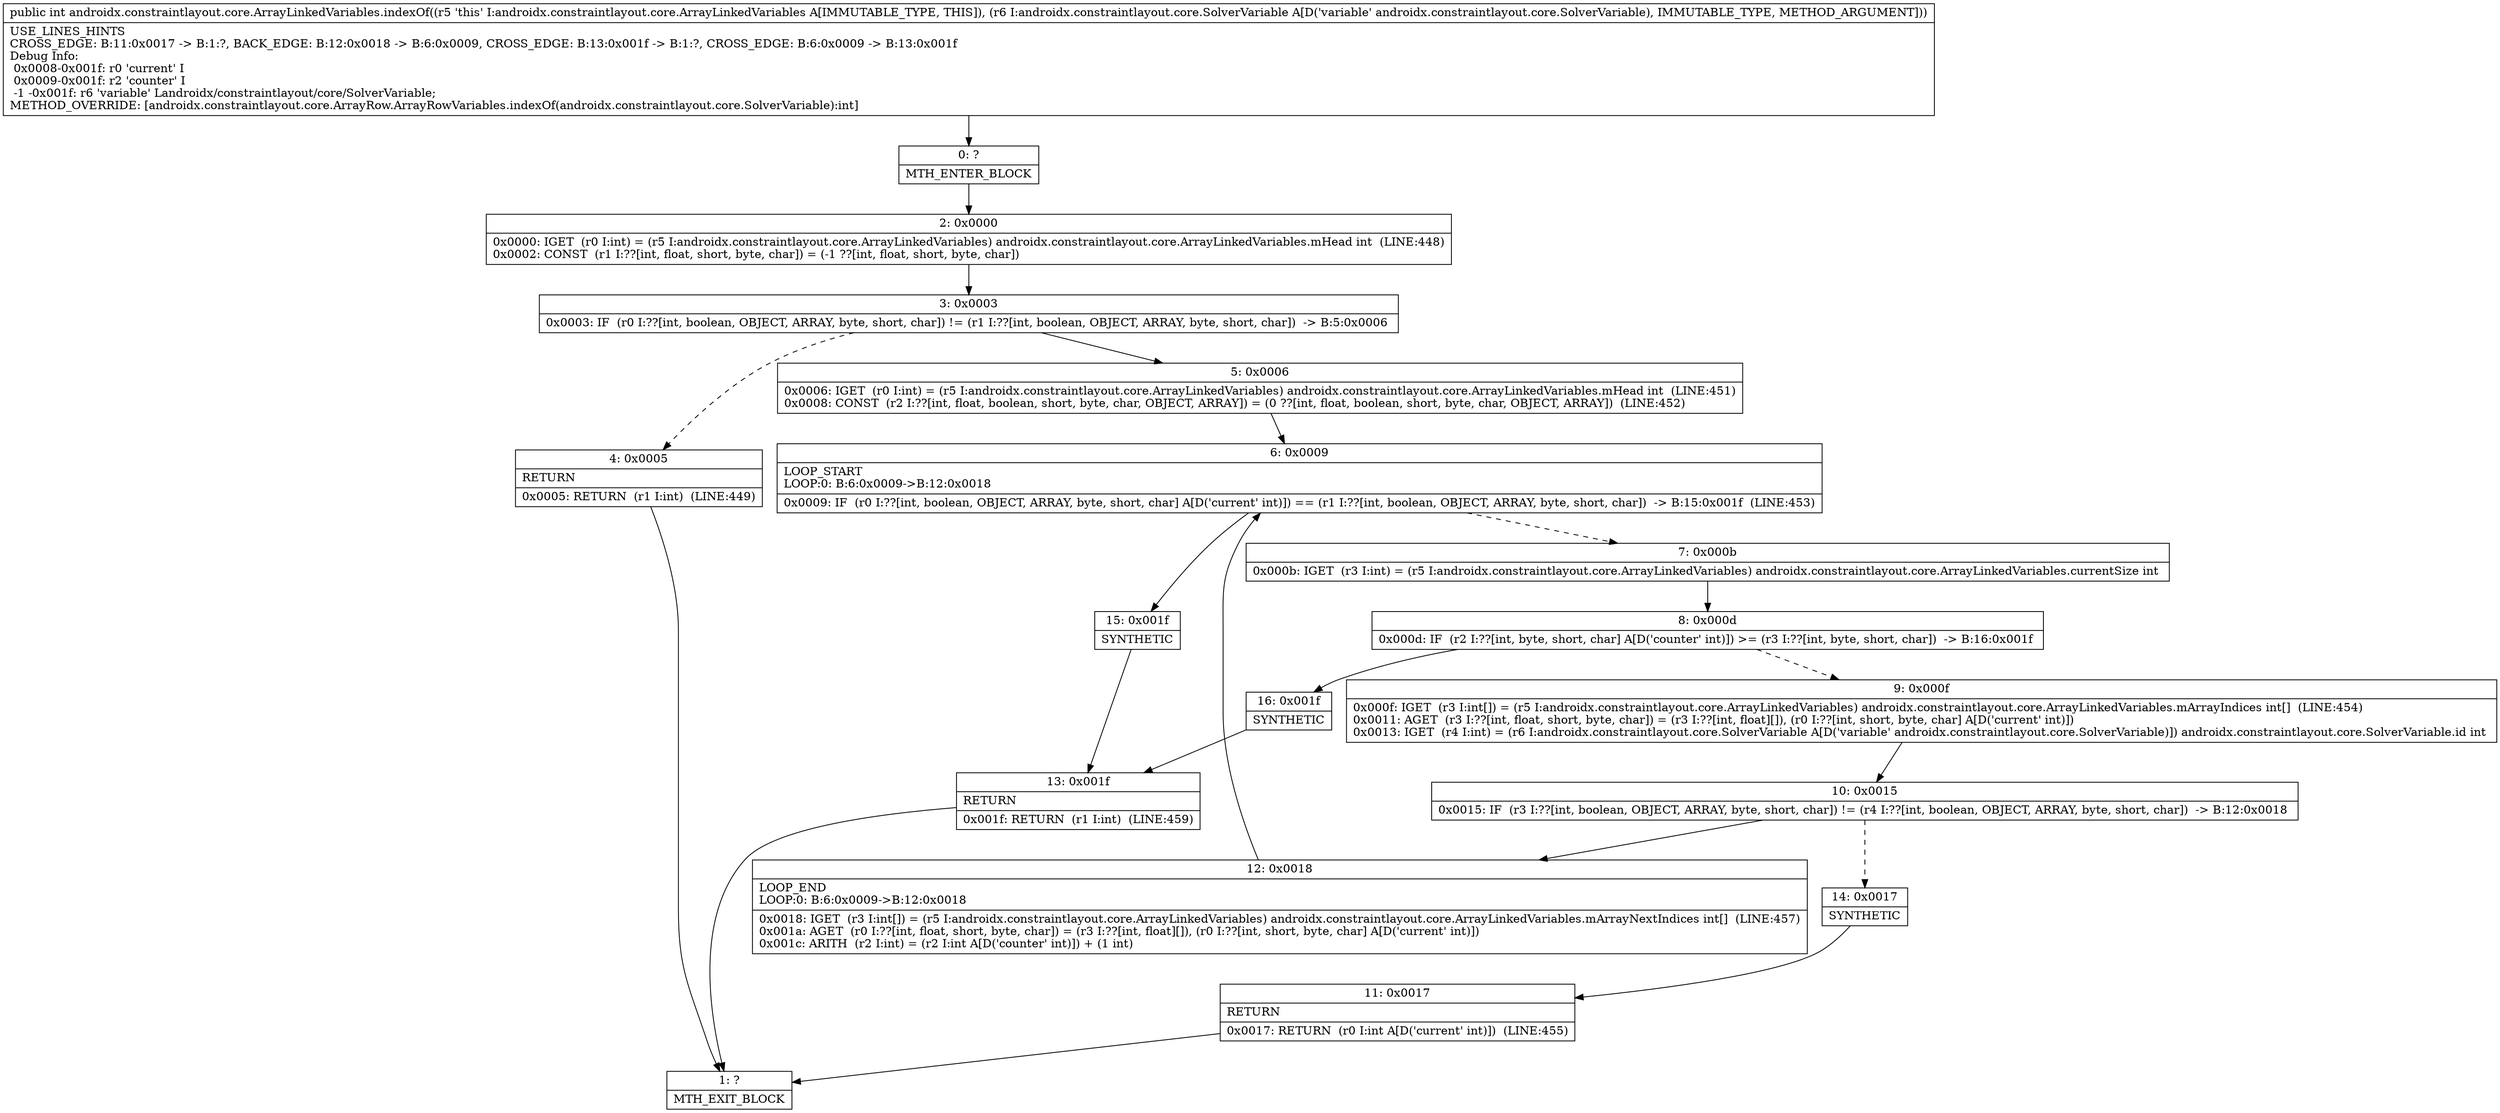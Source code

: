 digraph "CFG forandroidx.constraintlayout.core.ArrayLinkedVariables.indexOf(Landroidx\/constraintlayout\/core\/SolverVariable;)I" {
Node_0 [shape=record,label="{0\:\ ?|MTH_ENTER_BLOCK\l}"];
Node_2 [shape=record,label="{2\:\ 0x0000|0x0000: IGET  (r0 I:int) = (r5 I:androidx.constraintlayout.core.ArrayLinkedVariables) androidx.constraintlayout.core.ArrayLinkedVariables.mHead int  (LINE:448)\l0x0002: CONST  (r1 I:??[int, float, short, byte, char]) = (\-1 ??[int, float, short, byte, char]) \l}"];
Node_3 [shape=record,label="{3\:\ 0x0003|0x0003: IF  (r0 I:??[int, boolean, OBJECT, ARRAY, byte, short, char]) != (r1 I:??[int, boolean, OBJECT, ARRAY, byte, short, char])  \-\> B:5:0x0006 \l}"];
Node_4 [shape=record,label="{4\:\ 0x0005|RETURN\l|0x0005: RETURN  (r1 I:int)  (LINE:449)\l}"];
Node_1 [shape=record,label="{1\:\ ?|MTH_EXIT_BLOCK\l}"];
Node_5 [shape=record,label="{5\:\ 0x0006|0x0006: IGET  (r0 I:int) = (r5 I:androidx.constraintlayout.core.ArrayLinkedVariables) androidx.constraintlayout.core.ArrayLinkedVariables.mHead int  (LINE:451)\l0x0008: CONST  (r2 I:??[int, float, boolean, short, byte, char, OBJECT, ARRAY]) = (0 ??[int, float, boolean, short, byte, char, OBJECT, ARRAY])  (LINE:452)\l}"];
Node_6 [shape=record,label="{6\:\ 0x0009|LOOP_START\lLOOP:0: B:6:0x0009\-\>B:12:0x0018\l|0x0009: IF  (r0 I:??[int, boolean, OBJECT, ARRAY, byte, short, char] A[D('current' int)]) == (r1 I:??[int, boolean, OBJECT, ARRAY, byte, short, char])  \-\> B:15:0x001f  (LINE:453)\l}"];
Node_7 [shape=record,label="{7\:\ 0x000b|0x000b: IGET  (r3 I:int) = (r5 I:androidx.constraintlayout.core.ArrayLinkedVariables) androidx.constraintlayout.core.ArrayLinkedVariables.currentSize int \l}"];
Node_8 [shape=record,label="{8\:\ 0x000d|0x000d: IF  (r2 I:??[int, byte, short, char] A[D('counter' int)]) \>= (r3 I:??[int, byte, short, char])  \-\> B:16:0x001f \l}"];
Node_9 [shape=record,label="{9\:\ 0x000f|0x000f: IGET  (r3 I:int[]) = (r5 I:androidx.constraintlayout.core.ArrayLinkedVariables) androidx.constraintlayout.core.ArrayLinkedVariables.mArrayIndices int[]  (LINE:454)\l0x0011: AGET  (r3 I:??[int, float, short, byte, char]) = (r3 I:??[int, float][]), (r0 I:??[int, short, byte, char] A[D('current' int)]) \l0x0013: IGET  (r4 I:int) = (r6 I:androidx.constraintlayout.core.SolverVariable A[D('variable' androidx.constraintlayout.core.SolverVariable)]) androidx.constraintlayout.core.SolverVariable.id int \l}"];
Node_10 [shape=record,label="{10\:\ 0x0015|0x0015: IF  (r3 I:??[int, boolean, OBJECT, ARRAY, byte, short, char]) != (r4 I:??[int, boolean, OBJECT, ARRAY, byte, short, char])  \-\> B:12:0x0018 \l}"];
Node_12 [shape=record,label="{12\:\ 0x0018|LOOP_END\lLOOP:0: B:6:0x0009\-\>B:12:0x0018\l|0x0018: IGET  (r3 I:int[]) = (r5 I:androidx.constraintlayout.core.ArrayLinkedVariables) androidx.constraintlayout.core.ArrayLinkedVariables.mArrayNextIndices int[]  (LINE:457)\l0x001a: AGET  (r0 I:??[int, float, short, byte, char]) = (r3 I:??[int, float][]), (r0 I:??[int, short, byte, char] A[D('current' int)]) \l0x001c: ARITH  (r2 I:int) = (r2 I:int A[D('counter' int)]) + (1 int) \l}"];
Node_14 [shape=record,label="{14\:\ 0x0017|SYNTHETIC\l}"];
Node_11 [shape=record,label="{11\:\ 0x0017|RETURN\l|0x0017: RETURN  (r0 I:int A[D('current' int)])  (LINE:455)\l}"];
Node_16 [shape=record,label="{16\:\ 0x001f|SYNTHETIC\l}"];
Node_13 [shape=record,label="{13\:\ 0x001f|RETURN\l|0x001f: RETURN  (r1 I:int)  (LINE:459)\l}"];
Node_15 [shape=record,label="{15\:\ 0x001f|SYNTHETIC\l}"];
MethodNode[shape=record,label="{public int androidx.constraintlayout.core.ArrayLinkedVariables.indexOf((r5 'this' I:androidx.constraintlayout.core.ArrayLinkedVariables A[IMMUTABLE_TYPE, THIS]), (r6 I:androidx.constraintlayout.core.SolverVariable A[D('variable' androidx.constraintlayout.core.SolverVariable), IMMUTABLE_TYPE, METHOD_ARGUMENT]))  | USE_LINES_HINTS\lCROSS_EDGE: B:11:0x0017 \-\> B:1:?, BACK_EDGE: B:12:0x0018 \-\> B:6:0x0009, CROSS_EDGE: B:13:0x001f \-\> B:1:?, CROSS_EDGE: B:6:0x0009 \-\> B:13:0x001f\lDebug Info:\l  0x0008\-0x001f: r0 'current' I\l  0x0009\-0x001f: r2 'counter' I\l  \-1 \-0x001f: r6 'variable' Landroidx\/constraintlayout\/core\/SolverVariable;\lMETHOD_OVERRIDE: [androidx.constraintlayout.core.ArrayRow.ArrayRowVariables.indexOf(androidx.constraintlayout.core.SolverVariable):int]\l}"];
MethodNode -> Node_0;Node_0 -> Node_2;
Node_2 -> Node_3;
Node_3 -> Node_4[style=dashed];
Node_3 -> Node_5;
Node_4 -> Node_1;
Node_5 -> Node_6;
Node_6 -> Node_7[style=dashed];
Node_6 -> Node_15;
Node_7 -> Node_8;
Node_8 -> Node_9[style=dashed];
Node_8 -> Node_16;
Node_9 -> Node_10;
Node_10 -> Node_12;
Node_10 -> Node_14[style=dashed];
Node_12 -> Node_6;
Node_14 -> Node_11;
Node_11 -> Node_1;
Node_16 -> Node_13;
Node_13 -> Node_1;
Node_15 -> Node_13;
}

